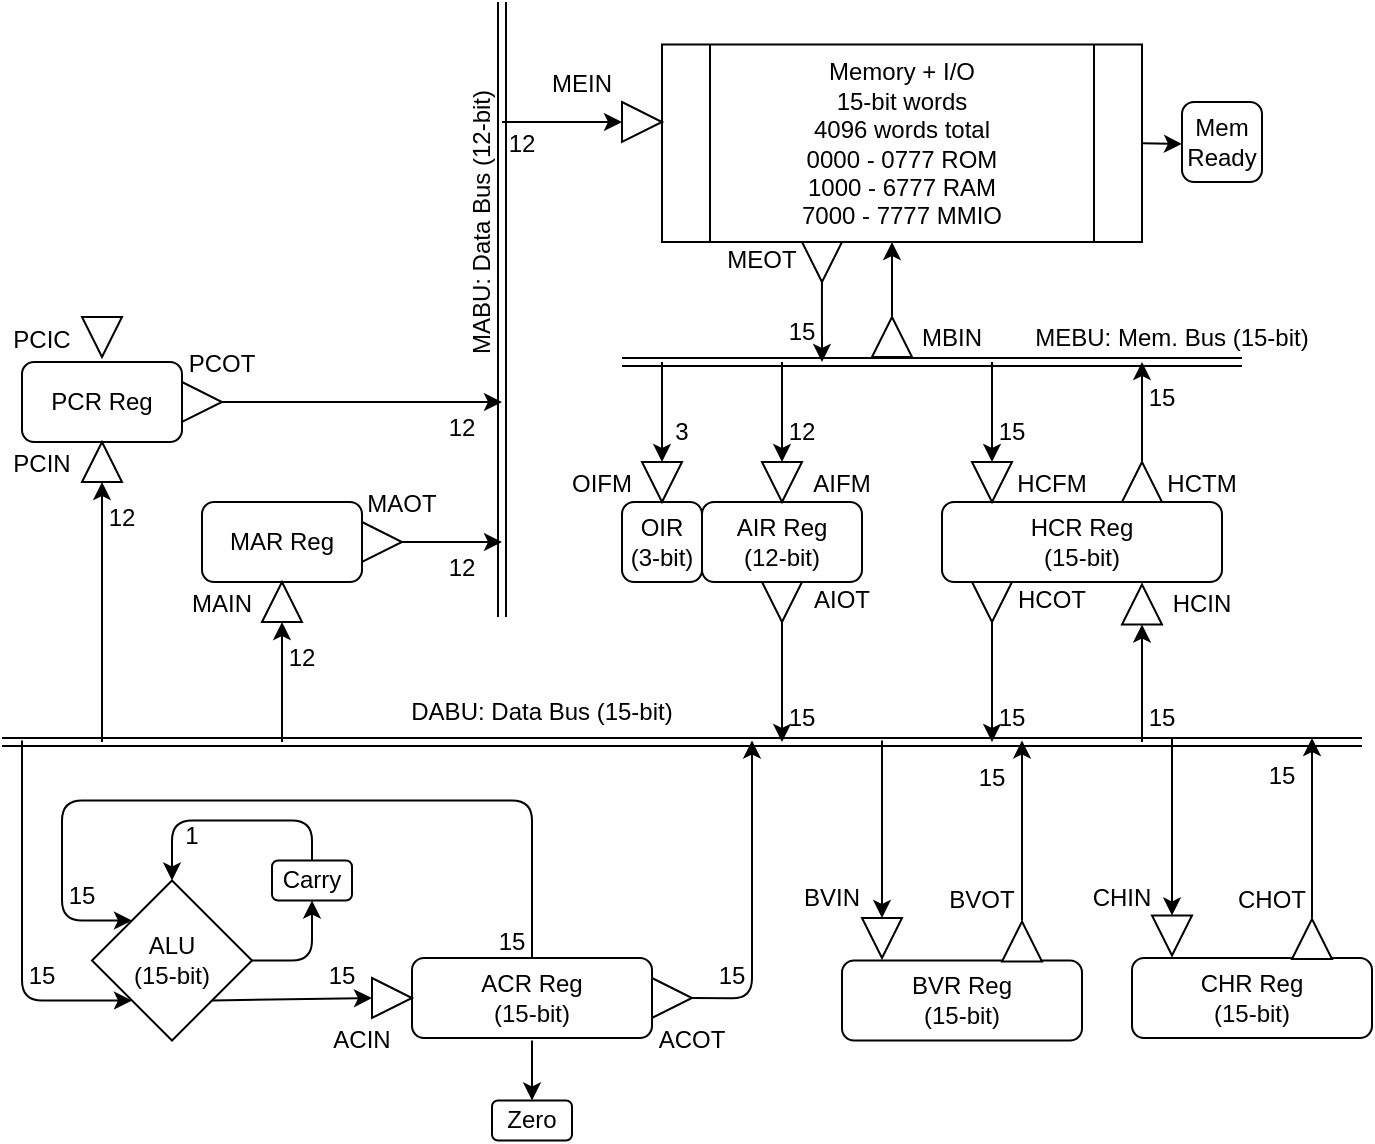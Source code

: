 <mxfile version="26.0.3">
  <diagram name="Page-1" id="EpfCC4MF7vUrArnUasot">
    <mxGraphModel dx="-276" dy="338" grid="1" gridSize="10" guides="1" tooltips="1" connect="1" arrows="1" fold="1" page="1" pageScale="1" pageWidth="850" pageHeight="1100" math="0" shadow="0">
      <root>
        <mxCell id="0" />
        <mxCell id="1" parent="0" />
        <mxCell id="84hjNPDefKCyJeXwVz7O-1" value="PCR Reg" style="rounded=1;whiteSpace=wrap;html=1;" parent="1" vertex="1">
          <mxGeometry x="940" y="260" width="80" height="40" as="geometry" />
        </mxCell>
        <mxCell id="84hjNPDefKCyJeXwVz7O-2" value="" style="triangle;whiteSpace=wrap;html=1;rotation=-90;" parent="1" vertex="1">
          <mxGeometry x="970" y="300" width="20" height="20" as="geometry" />
        </mxCell>
        <mxCell id="84hjNPDefKCyJeXwVz7O-3" value="PCIN" style="text;html=1;align=center;verticalAlign=middle;whiteSpace=wrap;rounded=0;" parent="1" vertex="1">
          <mxGeometry x="930" y="302.5" width="40" height="17.5" as="geometry" />
        </mxCell>
        <mxCell id="84hjNPDefKCyJeXwVz7O-4" value="" style="triangle;whiteSpace=wrap;html=1;rotation=0;" parent="1" vertex="1">
          <mxGeometry x="1020" y="270" width="20" height="20" as="geometry" />
        </mxCell>
        <mxCell id="84hjNPDefKCyJeXwVz7O-5" value="PCOT" style="text;html=1;align=center;verticalAlign=middle;whiteSpace=wrap;rounded=0;" parent="1" vertex="1">
          <mxGeometry x="1020" y="252.5" width="40" height="17.5" as="geometry" />
        </mxCell>
        <mxCell id="84hjNPDefKCyJeXwVz7O-6" value="MAR Reg" style="rounded=1;whiteSpace=wrap;html=1;" parent="1" vertex="1">
          <mxGeometry x="1030" y="330" width="80" height="40" as="geometry" />
        </mxCell>
        <mxCell id="84hjNPDefKCyJeXwVz7O-7" value="" style="triangle;whiteSpace=wrap;html=1;rotation=-90;" parent="1" vertex="1">
          <mxGeometry x="1060" y="370" width="20" height="20" as="geometry" />
        </mxCell>
        <mxCell id="84hjNPDefKCyJeXwVz7O-8" value="MAIN" style="text;html=1;align=center;verticalAlign=middle;whiteSpace=wrap;rounded=0;" parent="1" vertex="1">
          <mxGeometry x="1020" y="372.5" width="40" height="17.5" as="geometry" />
        </mxCell>
        <mxCell id="84hjNPDefKCyJeXwVz7O-9" value="" style="triangle;whiteSpace=wrap;html=1;rotation=0;" parent="1" vertex="1">
          <mxGeometry x="1110" y="340" width="20" height="20" as="geometry" />
        </mxCell>
        <mxCell id="84hjNPDefKCyJeXwVz7O-10" value="MAOT" style="text;html=1;align=center;verticalAlign=middle;whiteSpace=wrap;rounded=0;" parent="1" vertex="1">
          <mxGeometry x="1110" y="322.5" width="40" height="17.5" as="geometry" />
        </mxCell>
        <mxCell id="84hjNPDefKCyJeXwVz7O-11" value="" style="shape=link;html=1;rounded=0;" parent="1" edge="1">
          <mxGeometry width="100" relative="1" as="geometry">
            <mxPoint x="930" y="450" as="sourcePoint" />
            <mxPoint x="1610" y="450" as="targetPoint" />
          </mxGeometry>
        </mxCell>
        <mxCell id="84hjNPDefKCyJeXwVz7O-12" value="" style="endArrow=classic;html=1;rounded=0;entryX=0;entryY=0.5;entryDx=0;entryDy=0;" parent="1" target="84hjNPDefKCyJeXwVz7O-2" edge="1">
          <mxGeometry width="50" height="50" relative="1" as="geometry">
            <mxPoint x="980" y="450" as="sourcePoint" />
            <mxPoint x="990" y="460" as="targetPoint" />
          </mxGeometry>
        </mxCell>
        <mxCell id="84hjNPDefKCyJeXwVz7O-13" value="" style="endArrow=classic;html=1;rounded=0;entryX=0;entryY=0.5;entryDx=0;entryDy=0;" parent="1" target="84hjNPDefKCyJeXwVz7O-7" edge="1">
          <mxGeometry width="50" height="50" relative="1" as="geometry">
            <mxPoint x="1070" y="450" as="sourcePoint" />
            <mxPoint x="990" y="333" as="targetPoint" />
          </mxGeometry>
        </mxCell>
        <mxCell id="84hjNPDefKCyJeXwVz7O-14" value="12" style="text;html=1;align=center;verticalAlign=middle;whiteSpace=wrap;rounded=0;" parent="1" vertex="1">
          <mxGeometry x="1070" y="400" width="20" height="15" as="geometry" />
        </mxCell>
        <mxCell id="84hjNPDefKCyJeXwVz7O-15" value="12" style="text;html=1;align=center;verticalAlign=middle;whiteSpace=wrap;rounded=0;" parent="1" vertex="1">
          <mxGeometry x="980" y="330" width="20" height="15" as="geometry" />
        </mxCell>
        <mxCell id="84hjNPDefKCyJeXwVz7O-16" value="" style="shape=link;html=1;rounded=0;" parent="1" edge="1">
          <mxGeometry width="100" relative="1" as="geometry">
            <mxPoint x="1180" y="387.5" as="sourcePoint" />
            <mxPoint x="1180" y="80" as="targetPoint" />
          </mxGeometry>
        </mxCell>
        <mxCell id="84hjNPDefKCyJeXwVz7O-17" value="" style="endArrow=classic;html=1;rounded=0;" parent="1" edge="1">
          <mxGeometry width="50" height="50" relative="1" as="geometry">
            <mxPoint x="1040" y="280" as="sourcePoint" />
            <mxPoint x="1180" y="280" as="targetPoint" />
          </mxGeometry>
        </mxCell>
        <mxCell id="84hjNPDefKCyJeXwVz7O-18" value="" style="endArrow=classic;html=1;rounded=0;exitX=1;exitY=0.5;exitDx=0;exitDy=0;" parent="1" source="84hjNPDefKCyJeXwVz7O-9" edge="1">
          <mxGeometry width="50" height="50" relative="1" as="geometry">
            <mxPoint x="1050" y="290" as="sourcePoint" />
            <mxPoint x="1180" y="350" as="targetPoint" />
          </mxGeometry>
        </mxCell>
        <mxCell id="84hjNPDefKCyJeXwVz7O-19" value="Memory + I/O&lt;div&gt;15-bit words&lt;/div&gt;&lt;div&gt;4096 words total&lt;/div&gt;&lt;div&gt;0000 - 0777 ROM&lt;br&gt;1000 - 6777 RAM&lt;br&gt;7000 - 7777 MMIO&lt;/div&gt;" style="shape=process;whiteSpace=wrap;html=1;backgroundOutline=1;" parent="1" vertex="1">
          <mxGeometry x="1260" y="101.25" width="240" height="98.75" as="geometry" />
        </mxCell>
        <mxCell id="84hjNPDefKCyJeXwVz7O-20" value="AIR Reg&lt;br&gt;(12-bit)" style="rounded=1;whiteSpace=wrap;html=1;" parent="1" vertex="1">
          <mxGeometry x="1280" y="330" width="80" height="40" as="geometry" />
        </mxCell>
        <mxCell id="84hjNPDefKCyJeXwVz7O-21" value="OIR&lt;br&gt;(3-bit)" style="rounded=1;whiteSpace=wrap;html=1;" parent="1" vertex="1">
          <mxGeometry x="1240" y="330" width="40" height="40" as="geometry" />
        </mxCell>
        <mxCell id="84hjNPDefKCyJeXwVz7O-22" value="" style="triangle;whiteSpace=wrap;html=1;rotation=90;" parent="1" vertex="1">
          <mxGeometry x="1250" y="310" width="20" height="20" as="geometry" />
        </mxCell>
        <mxCell id="84hjNPDefKCyJeXwVz7O-23" value="" style="triangle;whiteSpace=wrap;html=1;rotation=90;" parent="1" vertex="1">
          <mxGeometry x="1310" y="310" width="20" height="20" as="geometry" />
        </mxCell>
        <mxCell id="84hjNPDefKCyJeXwVz7O-24" value="AIFM" style="text;html=1;align=center;verticalAlign=middle;whiteSpace=wrap;rounded=0;" parent="1" vertex="1">
          <mxGeometry x="1330" y="312.5" width="40" height="17.5" as="geometry" />
        </mxCell>
        <mxCell id="84hjNPDefKCyJeXwVz7O-25" value="OIFM" style="text;html=1;align=center;verticalAlign=middle;whiteSpace=wrap;rounded=0;" parent="1" vertex="1">
          <mxGeometry x="1210" y="312.5" width="40" height="17.5" as="geometry" />
        </mxCell>
        <mxCell id="84hjNPDefKCyJeXwVz7O-26" value="12" style="text;html=1;align=center;verticalAlign=middle;whiteSpace=wrap;rounded=0;" parent="1" vertex="1">
          <mxGeometry x="1150" y="355" width="20" height="15" as="geometry" />
        </mxCell>
        <mxCell id="84hjNPDefKCyJeXwVz7O-27" value="12" style="text;html=1;align=center;verticalAlign=middle;whiteSpace=wrap;rounded=0;" parent="1" vertex="1">
          <mxGeometry x="1150" y="285" width="20" height="15" as="geometry" />
        </mxCell>
        <mxCell id="84hjNPDefKCyJeXwVz7O-30" value="" style="triangle;whiteSpace=wrap;html=1;rotation=90;" parent="1" vertex="1">
          <mxGeometry x="1310" y="370" width="20" height="20" as="geometry" />
        </mxCell>
        <mxCell id="84hjNPDefKCyJeXwVz7O-31" value="" style="endArrow=classic;html=1;rounded=0;exitX=1;exitY=0.5;exitDx=0;exitDy=0;" parent="1" source="84hjNPDefKCyJeXwVz7O-30" edge="1">
          <mxGeometry width="50" height="50" relative="1" as="geometry">
            <mxPoint x="1280" y="380" as="sourcePoint" />
            <mxPoint x="1320" y="450" as="targetPoint" />
          </mxGeometry>
        </mxCell>
        <mxCell id="84hjNPDefKCyJeXwVz7O-32" value="AIOT" style="text;html=1;align=center;verticalAlign=middle;whiteSpace=wrap;rounded=0;" parent="1" vertex="1">
          <mxGeometry x="1330" y="370" width="40" height="17.5" as="geometry" />
        </mxCell>
        <mxCell id="84hjNPDefKCyJeXwVz7O-33" value="HCR Reg&lt;div&gt;(15-bit)&lt;/div&gt;" style="rounded=1;whiteSpace=wrap;html=1;" parent="1" vertex="1">
          <mxGeometry x="1400" y="330" width="140" height="40" as="geometry" />
        </mxCell>
        <mxCell id="84hjNPDefKCyJeXwVz7O-34" value="" style="triangle;whiteSpace=wrap;html=1;rotation=90;" parent="1" vertex="1">
          <mxGeometry x="1415" y="310" width="20" height="20" as="geometry" />
        </mxCell>
        <mxCell id="84hjNPDefKCyJeXwVz7O-35" value="HCFM" style="text;html=1;align=center;verticalAlign=middle;whiteSpace=wrap;rounded=0;" parent="1" vertex="1">
          <mxGeometry x="1435" y="312.5" width="40" height="17.5" as="geometry" />
        </mxCell>
        <mxCell id="84hjNPDefKCyJeXwVz7O-37" value="" style="triangle;whiteSpace=wrap;html=1;rotation=90;" parent="1" vertex="1">
          <mxGeometry x="1415" y="370" width="20" height="20" as="geometry" />
        </mxCell>
        <mxCell id="84hjNPDefKCyJeXwVz7O-38" value="HCOT" style="text;html=1;align=center;verticalAlign=middle;whiteSpace=wrap;rounded=0;" parent="1" vertex="1">
          <mxGeometry x="1435" y="370" width="40" height="17.5" as="geometry" />
        </mxCell>
        <mxCell id="84hjNPDefKCyJeXwVz7O-39" value="" style="endArrow=classic;html=1;rounded=0;exitX=1;exitY=0.5;exitDx=0;exitDy=0;" parent="1" source="84hjNPDefKCyJeXwVz7O-37" edge="1">
          <mxGeometry width="50" height="50" relative="1" as="geometry">
            <mxPoint x="1295" y="400" as="sourcePoint" />
            <mxPoint x="1425" y="450" as="targetPoint" />
          </mxGeometry>
        </mxCell>
        <mxCell id="84hjNPDefKCyJeXwVz7O-40" value="15" style="text;html=1;align=center;verticalAlign=middle;whiteSpace=wrap;rounded=0;" parent="1" vertex="1">
          <mxGeometry x="1320" y="430" width="20" height="15" as="geometry" />
        </mxCell>
        <mxCell id="84hjNPDefKCyJeXwVz7O-41" value="15" style="text;html=1;align=center;verticalAlign=middle;whiteSpace=wrap;rounded=0;" parent="1" vertex="1">
          <mxGeometry x="1425" y="430" width="20" height="15" as="geometry" />
        </mxCell>
        <mxCell id="84hjNPDefKCyJeXwVz7O-42" value="12" style="text;html=1;align=center;verticalAlign=middle;whiteSpace=wrap;rounded=0;" parent="1" vertex="1">
          <mxGeometry x="1320" y="287.5" width="20" height="15" as="geometry" />
        </mxCell>
        <mxCell id="84hjNPDefKCyJeXwVz7O-43" value="3" style="text;html=1;align=center;verticalAlign=middle;whiteSpace=wrap;rounded=0;" parent="1" vertex="1">
          <mxGeometry x="1260" y="287.5" width="20" height="15" as="geometry" />
        </mxCell>
        <mxCell id="84hjNPDefKCyJeXwVz7O-44" value="15" style="text;html=1;align=center;verticalAlign=middle;whiteSpace=wrap;rounded=0;" parent="1" vertex="1">
          <mxGeometry x="1425" y="287.5" width="20" height="15" as="geometry" />
        </mxCell>
        <mxCell id="84hjNPDefKCyJeXwVz7O-45" value="ALU&lt;br&gt;&lt;div&gt;&lt;span style=&quot;background-color: transparent; color: light-dark(rgb(0, 0, 0), rgb(255, 255, 255));&quot;&gt;(15-bit)&lt;/span&gt;&lt;/div&gt;" style="rhombus;whiteSpace=wrap;html=1;" parent="1" vertex="1">
          <mxGeometry x="975" y="519.25" width="80" height="80" as="geometry" />
        </mxCell>
        <mxCell id="84hjNPDefKCyJeXwVz7O-46" value="" style="endArrow=classic;html=1;rounded=1;entryX=0;entryY=1;entryDx=0;entryDy=0;curved=0;" parent="1" target="84hjNPDefKCyJeXwVz7O-45" edge="1">
          <mxGeometry width="50" height="50" relative="1" as="geometry">
            <mxPoint x="940" y="449.25" as="sourcePoint" />
            <mxPoint x="945" y="379.25" as="targetPoint" />
            <Array as="points">
              <mxPoint x="940" y="579.25" />
            </Array>
          </mxGeometry>
        </mxCell>
        <mxCell id="84hjNPDefKCyJeXwVz7O-47" value="15" style="text;html=1;align=center;verticalAlign=middle;whiteSpace=wrap;rounded=0;" parent="1" vertex="1">
          <mxGeometry x="940" y="559.25" width="20" height="15" as="geometry" />
        </mxCell>
        <mxCell id="84hjNPDefKCyJeXwVz7O-48" value="ACR Reg&lt;div&gt;(15-bit)&lt;/div&gt;" style="rounded=1;whiteSpace=wrap;html=1;" parent="1" vertex="1">
          <mxGeometry x="1135" y="558" width="120" height="40" as="geometry" />
        </mxCell>
        <mxCell id="84hjNPDefKCyJeXwVz7O-49" value="" style="triangle;whiteSpace=wrap;html=1;rotation=0;" parent="1" vertex="1">
          <mxGeometry x="1115" y="568" width="20" height="20" as="geometry" />
        </mxCell>
        <mxCell id="84hjNPDefKCyJeXwVz7O-50" value="ACIN" style="text;html=1;align=center;verticalAlign=middle;whiteSpace=wrap;rounded=0;" parent="1" vertex="1">
          <mxGeometry x="1090" y="590.5" width="40" height="17.5" as="geometry" />
        </mxCell>
        <mxCell id="84hjNPDefKCyJeXwVz7O-51" value="" style="endArrow=classic;html=1;rounded=0;entryX=0;entryY=0.5;entryDx=0;entryDy=0;exitX=1;exitY=1;exitDx=0;exitDy=0;" parent="1" source="84hjNPDefKCyJeXwVz7O-45" target="84hjNPDefKCyJeXwVz7O-49" edge="1">
          <mxGeometry width="50" height="50" relative="1" as="geometry">
            <mxPoint x="1065" y="509.25" as="sourcePoint" />
            <mxPoint x="1115" y="459.25" as="targetPoint" />
          </mxGeometry>
        </mxCell>
        <mxCell id="84hjNPDefKCyJeXwVz7O-52" value="15" style="text;html=1;align=center;verticalAlign=middle;whiteSpace=wrap;rounded=0;" parent="1" vertex="1">
          <mxGeometry x="1090" y="559.25" width="20" height="15" as="geometry" />
        </mxCell>
        <mxCell id="84hjNPDefKCyJeXwVz7O-54" value="Carry" style="rounded=1;whiteSpace=wrap;html=1;" parent="1" vertex="1">
          <mxGeometry x="1065" y="509.25" width="40" height="20" as="geometry" />
        </mxCell>
        <mxCell id="84hjNPDefKCyJeXwVz7O-55" value="" style="endArrow=classic;html=1;rounded=1;entryX=0.5;entryY=1;entryDx=0;entryDy=0;exitX=1;exitY=0.5;exitDx=0;exitDy=0;curved=0;" parent="1" source="84hjNPDefKCyJeXwVz7O-45" target="84hjNPDefKCyJeXwVz7O-54" edge="1">
          <mxGeometry width="50" height="50" relative="1" as="geometry">
            <mxPoint x="1185" y="569.25" as="sourcePoint" />
            <mxPoint x="1235" y="519.25" as="targetPoint" />
            <Array as="points">
              <mxPoint x="1085" y="559.25" />
            </Array>
          </mxGeometry>
        </mxCell>
        <mxCell id="84hjNPDefKCyJeXwVz7O-56" value="" style="endArrow=classic;html=1;rounded=1;entryX=0.5;entryY=0;entryDx=0;entryDy=0;exitX=0.5;exitY=0;exitDx=0;exitDy=0;curved=0;" parent="1" source="84hjNPDefKCyJeXwVz7O-54" target="84hjNPDefKCyJeXwVz7O-45" edge="1">
          <mxGeometry width="50" height="50" relative="1" as="geometry">
            <mxPoint x="1185" y="569.25" as="sourcePoint" />
            <mxPoint x="1235" y="519.25" as="targetPoint" />
            <Array as="points">
              <mxPoint x="1085" y="489.25" />
              <mxPoint x="1015" y="489.25" />
            </Array>
          </mxGeometry>
        </mxCell>
        <mxCell id="84hjNPDefKCyJeXwVz7O-57" value="" style="endArrow=classic;html=1;rounded=1;entryX=0;entryY=0;entryDx=0;entryDy=0;exitX=0.5;exitY=0;exitDx=0;exitDy=0;curved=0;" parent="1" source="84hjNPDefKCyJeXwVz7O-48" target="84hjNPDefKCyJeXwVz7O-45" edge="1">
          <mxGeometry width="50" height="50" relative="1" as="geometry">
            <mxPoint x="1185" y="569.25" as="sourcePoint" />
            <mxPoint x="1235" y="519.25" as="targetPoint" />
            <Array as="points">
              <mxPoint x="1195" y="479.25" />
              <mxPoint x="960" y="479.25" />
              <mxPoint x="960" y="539.25" />
            </Array>
          </mxGeometry>
        </mxCell>
        <mxCell id="84hjNPDefKCyJeXwVz7O-58" value="15" style="text;html=1;align=center;verticalAlign=middle;whiteSpace=wrap;rounded=0;" parent="1" vertex="1">
          <mxGeometry x="960" y="519.25" width="20" height="15" as="geometry" />
        </mxCell>
        <mxCell id="84hjNPDefKCyJeXwVz7O-59" value="1" style="text;html=1;align=center;verticalAlign=middle;whiteSpace=wrap;rounded=0;" parent="1" vertex="1">
          <mxGeometry x="1015" y="489.25" width="20" height="15" as="geometry" />
        </mxCell>
        <mxCell id="84hjNPDefKCyJeXwVz7O-60" value="" style="triangle;whiteSpace=wrap;html=1;rotation=0;" parent="1" vertex="1">
          <mxGeometry x="1255" y="568" width="20" height="20" as="geometry" />
        </mxCell>
        <mxCell id="84hjNPDefKCyJeXwVz7O-61" value="ACOT" style="text;html=1;align=center;verticalAlign=middle;whiteSpace=wrap;rounded=0;" parent="1" vertex="1">
          <mxGeometry x="1255" y="590.5" width="40" height="17.5" as="geometry" />
        </mxCell>
        <mxCell id="84hjNPDefKCyJeXwVz7O-62" value="" style="endArrow=classic;html=1;rounded=1;exitX=1;exitY=0.5;exitDx=0;exitDy=0;curved=0;" parent="1" source="84hjNPDefKCyJeXwVz7O-60" edge="1">
          <mxGeometry width="50" height="50" relative="1" as="geometry">
            <mxPoint x="1175" y="549.25" as="sourcePoint" />
            <mxPoint x="1305" y="449.25" as="targetPoint" />
            <Array as="points">
              <mxPoint x="1305" y="578.25" />
            </Array>
          </mxGeometry>
        </mxCell>
        <mxCell id="84hjNPDefKCyJeXwVz7O-63" value="15" style="text;html=1;align=center;verticalAlign=middle;whiteSpace=wrap;rounded=0;" parent="1" vertex="1">
          <mxGeometry x="1285" y="559.25" width="20" height="15" as="geometry" />
        </mxCell>
        <mxCell id="84hjNPDefKCyJeXwVz7O-64" value="15" style="text;html=1;align=center;verticalAlign=middle;whiteSpace=wrap;rounded=0;" parent="1" vertex="1">
          <mxGeometry x="1175" y="542.25" width="20" height="15" as="geometry" />
        </mxCell>
        <mxCell id="84hjNPDefKCyJeXwVz7O-65" value="Zero" style="rounded=1;whiteSpace=wrap;html=1;" parent="1" vertex="1">
          <mxGeometry x="1175" y="629.25" width="40" height="20" as="geometry" />
        </mxCell>
        <mxCell id="84hjNPDefKCyJeXwVz7O-66" value="" style="endArrow=classic;html=1;rounded=0;" parent="1" target="84hjNPDefKCyJeXwVz7O-65" edge="1">
          <mxGeometry width="50" height="50" relative="1" as="geometry">
            <mxPoint x="1195" y="599.25" as="sourcePoint" />
            <mxPoint x="1245" y="469.25" as="targetPoint" />
          </mxGeometry>
        </mxCell>
        <mxCell id="ylA8T7YXWFee9PLXOe6W-1" value="" style="shape=link;html=1;rounded=0;" parent="1" edge="1">
          <mxGeometry width="100" relative="1" as="geometry">
            <mxPoint x="1240" y="260" as="sourcePoint" />
            <mxPoint x="1550" y="260" as="targetPoint" />
          </mxGeometry>
        </mxCell>
        <mxCell id="ylA8T7YXWFee9PLXOe6W-2" value="" style="endArrow=classic;html=1;rounded=0;exitX=0.929;exitY=0.502;exitDx=0;exitDy=0;exitPerimeter=0;" parent="1" source="ylA8T7YXWFee9PLXOe6W-3" edge="1">
          <mxGeometry width="50" height="50" relative="1" as="geometry">
            <mxPoint x="1340" y="220" as="sourcePoint" />
            <mxPoint x="1340" y="260" as="targetPoint" />
          </mxGeometry>
        </mxCell>
        <mxCell id="ylA8T7YXWFee9PLXOe6W-3" value="" style="triangle;whiteSpace=wrap;html=1;rotation=90;" parent="1" vertex="1">
          <mxGeometry x="1330" y="200" width="20" height="20" as="geometry" />
        </mxCell>
        <mxCell id="ylA8T7YXWFee9PLXOe6W-4" value="15" style="text;html=1;align=center;verticalAlign=middle;whiteSpace=wrap;rounded=0;" parent="1" vertex="1">
          <mxGeometry x="1320" y="237.5" width="20" height="15" as="geometry" />
        </mxCell>
        <mxCell id="ylA8T7YXWFee9PLXOe6W-5" value="MEOT" style="text;html=1;align=center;verticalAlign=middle;whiteSpace=wrap;rounded=0;" parent="1" vertex="1">
          <mxGeometry x="1290" y="200" width="40" height="17.5" as="geometry" />
        </mxCell>
        <mxCell id="ylA8T7YXWFee9PLXOe6W-6" value="" style="endArrow=classic;html=1;rounded=0;entryX=0;entryY=0.5;entryDx=0;entryDy=0;" parent="1" target="84hjNPDefKCyJeXwVz7O-23" edge="1">
          <mxGeometry width="50" height="50" relative="1" as="geometry">
            <mxPoint x="1320" y="260" as="sourcePoint" />
            <mxPoint x="1340" y="260" as="targetPoint" />
          </mxGeometry>
        </mxCell>
        <mxCell id="ylA8T7YXWFee9PLXOe6W-7" value="" style="endArrow=classic;html=1;rounded=0;entryX=0;entryY=0.5;entryDx=0;entryDy=0;" parent="1" target="84hjNPDefKCyJeXwVz7O-22" edge="1">
          <mxGeometry width="50" height="50" relative="1" as="geometry">
            <mxPoint x="1260" y="260" as="sourcePoint" />
            <mxPoint x="1340" y="260" as="targetPoint" />
          </mxGeometry>
        </mxCell>
        <mxCell id="ylA8T7YXWFee9PLXOe6W-8" value="" style="endArrow=classic;html=1;rounded=0;entryX=0;entryY=0.5;entryDx=0;entryDy=0;" parent="1" target="84hjNPDefKCyJeXwVz7O-34" edge="1">
          <mxGeometry width="50" height="50" relative="1" as="geometry">
            <mxPoint x="1425" y="260" as="sourcePoint" />
            <mxPoint x="1305" y="260" as="targetPoint" />
          </mxGeometry>
        </mxCell>
        <mxCell id="ylA8T7YXWFee9PLXOe6W-9" value="DABU: Data Bus (15-bit)" style="text;html=1;align=center;verticalAlign=middle;whiteSpace=wrap;rounded=0;" parent="1" vertex="1">
          <mxGeometry x="1130" y="425" width="140" height="20" as="geometry" />
        </mxCell>
        <mxCell id="ylA8T7YXWFee9PLXOe6W-10" value="MABU: Data Bus (12-bit)" style="text;html=1;align=center;verticalAlign=middle;whiteSpace=wrap;rounded=0;rotation=-90;" parent="1" vertex="1">
          <mxGeometry x="1100" y="180" width="140" height="20" as="geometry" />
        </mxCell>
        <mxCell id="ylA8T7YXWFee9PLXOe6W-11" value="" style="endArrow=classic;html=1;rounded=0;entryX=0;entryY=0.5;entryDx=0;entryDy=0;" parent="1" target="ylA8T7YXWFee9PLXOe6W-12" edge="1">
          <mxGeometry width="50" height="50" relative="1" as="geometry">
            <mxPoint x="1180" y="140" as="sourcePoint" />
            <mxPoint x="1230" y="80" as="targetPoint" />
          </mxGeometry>
        </mxCell>
        <mxCell id="ylA8T7YXWFee9PLXOe6W-12" value="" style="triangle;whiteSpace=wrap;html=1;rotation=0;" parent="1" vertex="1">
          <mxGeometry x="1240" y="130" width="20" height="20" as="geometry" />
        </mxCell>
        <mxCell id="ylA8T7YXWFee9PLXOe6W-13" value="12" style="text;html=1;align=center;verticalAlign=middle;whiteSpace=wrap;rounded=0;" parent="1" vertex="1">
          <mxGeometry x="1180" y="143.13" width="20" height="15" as="geometry" />
        </mxCell>
        <mxCell id="ylA8T7YXWFee9PLXOe6W-14" value="MEIN" style="text;html=1;align=center;verticalAlign=middle;whiteSpace=wrap;rounded=0;" parent="1" vertex="1">
          <mxGeometry x="1200" y="112.5" width="40" height="17.5" as="geometry" />
        </mxCell>
        <mxCell id="ylA8T7YXWFee9PLXOe6W-15" value="" style="endArrow=classic;html=1;rounded=0;exitX=1;exitY=0.5;exitDx=0;exitDy=0;" parent="1" source="84hjNPDefKCyJeXwVz7O-19" edge="1">
          <mxGeometry width="50" height="50" relative="1" as="geometry">
            <mxPoint x="1570" y="300" as="sourcePoint" />
            <mxPoint x="1520" y="151" as="targetPoint" />
          </mxGeometry>
        </mxCell>
        <mxCell id="ylA8T7YXWFee9PLXOe6W-16" value="Mem Ready" style="rounded=1;whiteSpace=wrap;html=1;" parent="1" vertex="1">
          <mxGeometry x="1520" y="130" width="40" height="40" as="geometry" />
        </mxCell>
        <mxCell id="ylA8T7YXWFee9PLXOe6W-17" value="MEBU: Mem. Bus (15-bit)" style="text;html=1;align=center;verticalAlign=middle;whiteSpace=wrap;rounded=0;rotation=0;" parent="1" vertex="1">
          <mxGeometry x="1445" y="237.5" width="140" height="20" as="geometry" />
        </mxCell>
        <mxCell id="dR7rRKVgIWNfV1u5xhKY-1" value="BVR Reg&lt;div&gt;(15-bit)&lt;/div&gt;" style="rounded=1;whiteSpace=wrap;html=1;" parent="1" vertex="1">
          <mxGeometry x="1350" y="559.25" width="120" height="40" as="geometry" />
        </mxCell>
        <mxCell id="dR7rRKVgIWNfV1u5xhKY-2" value="" style="triangle;whiteSpace=wrap;html=1;rotation=90;" parent="1" vertex="1">
          <mxGeometry x="1360" y="538" width="20" height="20" as="geometry" />
        </mxCell>
        <mxCell id="dR7rRKVgIWNfV1u5xhKY-4" value="" style="triangle;whiteSpace=wrap;html=1;rotation=-90;" parent="1" vertex="1">
          <mxGeometry x="1430" y="539.75" width="20" height="20" as="geometry" />
        </mxCell>
        <mxCell id="dR7rRKVgIWNfV1u5xhKY-5" value="BVOT" style="text;html=1;align=center;verticalAlign=middle;whiteSpace=wrap;rounded=0;" parent="1" vertex="1">
          <mxGeometry x="1400" y="520.5" width="40" height="17.5" as="geometry" />
        </mxCell>
        <mxCell id="dR7rRKVgIWNfV1u5xhKY-6" value="BVIN" style="text;html=1;align=center;verticalAlign=middle;whiteSpace=wrap;rounded=0;" parent="1" vertex="1">
          <mxGeometry x="1325" y="519.25" width="40" height="17.5" as="geometry" />
        </mxCell>
        <mxCell id="dR7rRKVgIWNfV1u5xhKY-7" value="" style="endArrow=classic;html=1;rounded=0;entryX=0;entryY=0.5;entryDx=0;entryDy=0;" parent="1" target="dR7rRKVgIWNfV1u5xhKY-2" edge="1">
          <mxGeometry width="50" height="50" relative="1" as="geometry">
            <mxPoint x="1370" y="449.25" as="sourcePoint" />
            <mxPoint x="1400" y="499.25" as="targetPoint" />
          </mxGeometry>
        </mxCell>
        <mxCell id="dR7rRKVgIWNfV1u5xhKY-8" value="" style="endArrow=classic;html=1;rounded=0;" parent="1" edge="1">
          <mxGeometry width="50" height="50" relative="1" as="geometry">
            <mxPoint x="1440" y="539.25" as="sourcePoint" />
            <mxPoint x="1440" y="449.25" as="targetPoint" />
          </mxGeometry>
        </mxCell>
        <mxCell id="dR7rRKVgIWNfV1u5xhKY-9" value="15" style="text;html=1;align=center;verticalAlign=middle;whiteSpace=wrap;rounded=0;" parent="1" vertex="1">
          <mxGeometry x="1415" y="460.5" width="20" height="15" as="geometry" />
        </mxCell>
        <mxCell id="mDOVeV4YKXuvNAvS9FaI-1" value="" style="triangle;whiteSpace=wrap;html=1;rotation=-90;" parent="1" vertex="1">
          <mxGeometry x="1490" y="310" width="20" height="20" as="geometry" />
        </mxCell>
        <mxCell id="mDOVeV4YKXuvNAvS9FaI-2" value="HCTM" style="text;html=1;align=center;verticalAlign=middle;whiteSpace=wrap;rounded=0;" parent="1" vertex="1">
          <mxGeometry x="1510" y="312" width="40" height="17.5" as="geometry" />
        </mxCell>
        <mxCell id="mDOVeV4YKXuvNAvS9FaI-3" value="" style="endArrow=classic;html=1;rounded=0;" parent="1" edge="1">
          <mxGeometry width="50" height="50" relative="1" as="geometry">
            <mxPoint x="1500" y="309.5" as="sourcePoint" />
            <mxPoint x="1500" y="260" as="targetPoint" />
          </mxGeometry>
        </mxCell>
        <mxCell id="mDOVeV4YKXuvNAvS9FaI-4" value="" style="triangle;whiteSpace=wrap;html=1;rotation=-90;" parent="1" vertex="1">
          <mxGeometry x="1365" y="237.5" width="20" height="20" as="geometry" />
        </mxCell>
        <mxCell id="mDOVeV4YKXuvNAvS9FaI-5" value="MBIN" style="text;html=1;align=center;verticalAlign=middle;whiteSpace=wrap;rounded=0;" parent="1" vertex="1">
          <mxGeometry x="1385" y="239.5" width="40" height="17.5" as="geometry" />
        </mxCell>
        <mxCell id="mDOVeV4YKXuvNAvS9FaI-6" value="" style="endArrow=classic;html=1;rounded=0;" parent="1" edge="1">
          <mxGeometry width="50" height="50" relative="1" as="geometry">
            <mxPoint x="1375" y="237" as="sourcePoint" />
            <mxPoint x="1375" y="200" as="targetPoint" />
          </mxGeometry>
        </mxCell>
        <mxCell id="mDOVeV4YKXuvNAvS9FaI-7" value="15" style="text;html=1;align=center;verticalAlign=middle;whiteSpace=wrap;rounded=0;" parent="1" vertex="1">
          <mxGeometry x="1500" y="270" width="20" height="15" as="geometry" />
        </mxCell>
        <mxCell id="mDOVeV4YKXuvNAvS9FaI-8" value="" style="triangle;whiteSpace=wrap;html=1;rotation=90;" parent="1" vertex="1">
          <mxGeometry x="970" y="237.5" width="20" height="20" as="geometry" />
        </mxCell>
        <mxCell id="mDOVeV4YKXuvNAvS9FaI-9" value="PCIC" style="text;html=1;align=center;verticalAlign=middle;whiteSpace=wrap;rounded=0;" parent="1" vertex="1">
          <mxGeometry x="930" y="240" width="40" height="17.5" as="geometry" />
        </mxCell>
        <mxCell id="LSgU6ISTeK88TGkmtXys-1" value="" style="triangle;whiteSpace=wrap;html=1;rotation=-90;" parent="1" vertex="1">
          <mxGeometry x="1490" y="371.25" width="20" height="20" as="geometry" />
        </mxCell>
        <mxCell id="LSgU6ISTeK88TGkmtXys-2" value="HCIN" style="text;html=1;align=center;verticalAlign=middle;whiteSpace=wrap;rounded=0;" parent="1" vertex="1">
          <mxGeometry x="1510" y="372.5" width="40" height="17.5" as="geometry" />
        </mxCell>
        <mxCell id="LSgU6ISTeK88TGkmtXys-3" value="" style="endArrow=classic;html=1;rounded=0;entryX=0;entryY=0.5;entryDx=0;entryDy=0;" parent="1" target="LSgU6ISTeK88TGkmtXys-1" edge="1">
          <mxGeometry width="50" height="50" relative="1" as="geometry">
            <mxPoint x="1500" y="450" as="sourcePoint" />
            <mxPoint x="1500" y="405" as="targetPoint" />
          </mxGeometry>
        </mxCell>
        <mxCell id="LSgU6ISTeK88TGkmtXys-4" value="15" style="text;html=1;align=center;verticalAlign=middle;whiteSpace=wrap;rounded=0;" parent="1" vertex="1">
          <mxGeometry x="1500" y="430" width="20" height="15" as="geometry" />
        </mxCell>
        <mxCell id="a1AzcK8oMgbPRy_4BAus-1" value="CHR Reg&lt;div&gt;(15-bit)&lt;/div&gt;" style="rounded=1;whiteSpace=wrap;html=1;" parent="1" vertex="1">
          <mxGeometry x="1495" y="558" width="120" height="40" as="geometry" />
        </mxCell>
        <mxCell id="a1AzcK8oMgbPRy_4BAus-2" value="" style="triangle;whiteSpace=wrap;html=1;rotation=90;" parent="1" vertex="1">
          <mxGeometry x="1505" y="536.75" width="20" height="20" as="geometry" />
        </mxCell>
        <mxCell id="a1AzcK8oMgbPRy_4BAus-3" value="" style="triangle;whiteSpace=wrap;html=1;rotation=-90;" parent="1" vertex="1">
          <mxGeometry x="1575" y="538.5" width="20" height="20" as="geometry" />
        </mxCell>
        <mxCell id="a1AzcK8oMgbPRy_4BAus-4" value="CHOT" style="text;html=1;align=center;verticalAlign=middle;whiteSpace=wrap;rounded=0;" parent="1" vertex="1">
          <mxGeometry x="1545" y="520.5" width="40" height="17.5" as="geometry" />
        </mxCell>
        <mxCell id="a1AzcK8oMgbPRy_4BAus-5" value="CHIN" style="text;html=1;align=center;verticalAlign=middle;whiteSpace=wrap;rounded=0;" parent="1" vertex="1">
          <mxGeometry x="1470" y="519.25" width="40" height="17.5" as="geometry" />
        </mxCell>
        <mxCell id="a1AzcK8oMgbPRy_4BAus-6" value="" style="endArrow=classic;html=1;rounded=0;entryX=0;entryY=0.5;entryDx=0;entryDy=0;" parent="1" target="a1AzcK8oMgbPRy_4BAus-2" edge="1">
          <mxGeometry width="50" height="50" relative="1" as="geometry">
            <mxPoint x="1515" y="448" as="sourcePoint" />
            <mxPoint x="1545" y="498" as="targetPoint" />
          </mxGeometry>
        </mxCell>
        <mxCell id="a1AzcK8oMgbPRy_4BAus-7" value="" style="endArrow=classic;html=1;rounded=0;" parent="1" edge="1">
          <mxGeometry width="50" height="50" relative="1" as="geometry">
            <mxPoint x="1585" y="538" as="sourcePoint" />
            <mxPoint x="1585" y="448" as="targetPoint" />
          </mxGeometry>
        </mxCell>
        <mxCell id="a1AzcK8oMgbPRy_4BAus-8" value="15" style="text;html=1;align=center;verticalAlign=middle;whiteSpace=wrap;rounded=0;" parent="1" vertex="1">
          <mxGeometry x="1560" y="459.25" width="20" height="15" as="geometry" />
        </mxCell>
      </root>
    </mxGraphModel>
  </diagram>
</mxfile>
